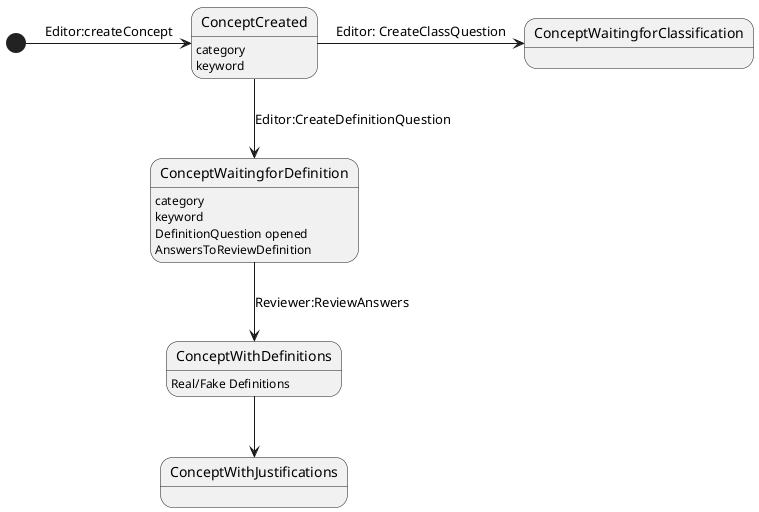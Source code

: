 @startuml CategoryStates

state ConceptCreated
state ConceptWaitingforDefinition
state ConceptWaitingforClassification
state ConceptWithDefinitions
state ConceptWithJustifications


ConceptCreated: category
ConceptCreated: keyword
ConceptWaitingforDefinition:category
ConceptWaitingforDefinition:keyword
ConceptWaitingforDefinition: DefinitionQuestion opened
ConceptWaitingforDefinition: AnswersToReviewDefinition

ConceptWithDefinitions: Real/Fake Definitions

[*] -> ConceptCreated : Editor:createConcept
ConceptCreated --> ConceptWaitingforDefinition : Editor:CreateDefinitionQuestion
ConceptCreated -> ConceptWaitingforClassification : Editor: CreateClassQuestion
ConceptWaitingforDefinition --> ConceptWithDefinitions : Reviewer:ReviewAnswers
ConceptWithDefinitions --> ConceptWithJustifications

@enduml